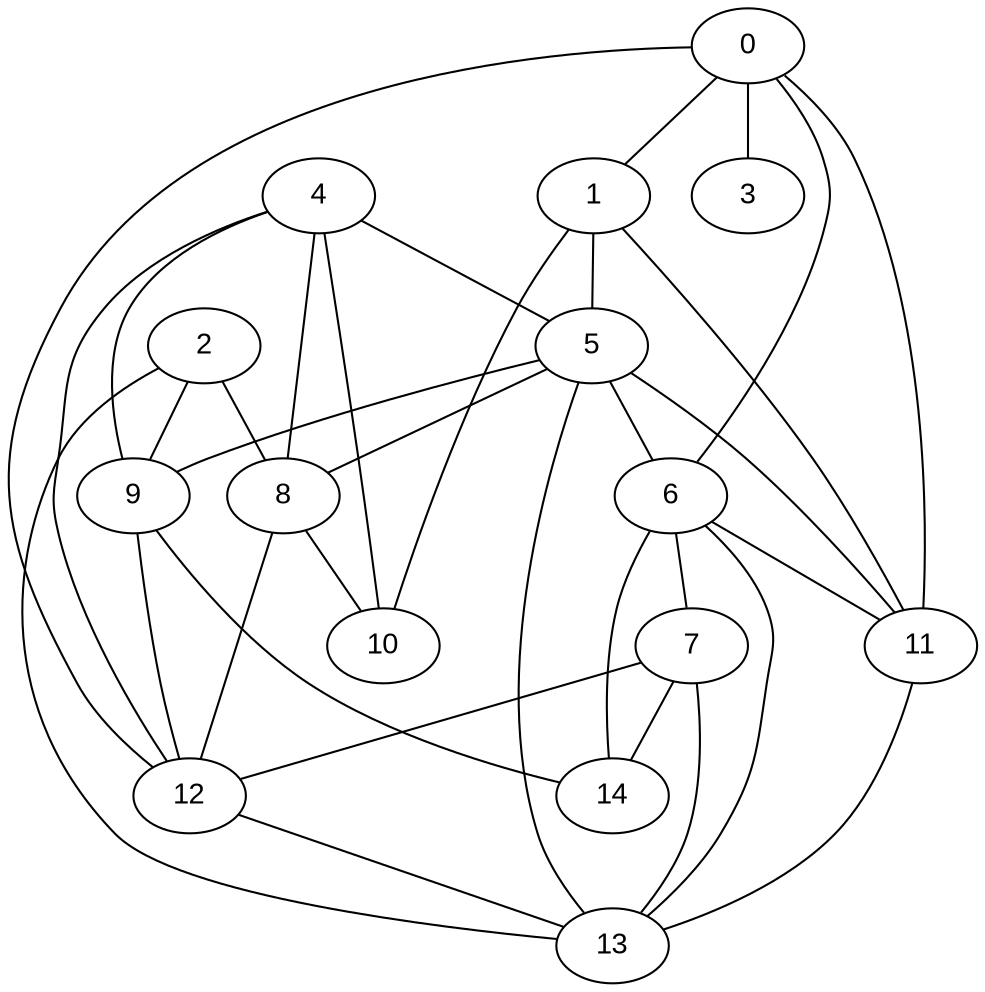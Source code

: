 graph InitialGraph {
  node [style=filled, fillcolor=white, fontname="Arial"];
  0;
  1;
  2;
  3;
  4;
  5;
  6;
  7;
  8;
  9;
  10;
  11;
  12;
  13;
  14;
  0 -- 1;
  0 -- 3;
  0 -- 6;
  0 -- 11;
  0 -- 12;
  1 -- 5;
  1 -- 10;
  1 -- 11;
  2 -- 8;
  2 -- 9;
  2 -- 13;
  4 -- 5;
  4 -- 8;
  4 -- 9;
  4 -- 10;
  4 -- 12;
  5 -- 6;
  5 -- 8;
  5 -- 9;
  5 -- 11;
  5 -- 13;
  6 -- 7;
  6 -- 11;
  6 -- 13;
  6 -- 14;
  7 -- 12;
  7 -- 13;
  7 -- 14;
  8 -- 10;
  8 -- 12;
  9 -- 12;
  9 -- 14;
  11 -- 13;
  12 -- 13;
}
